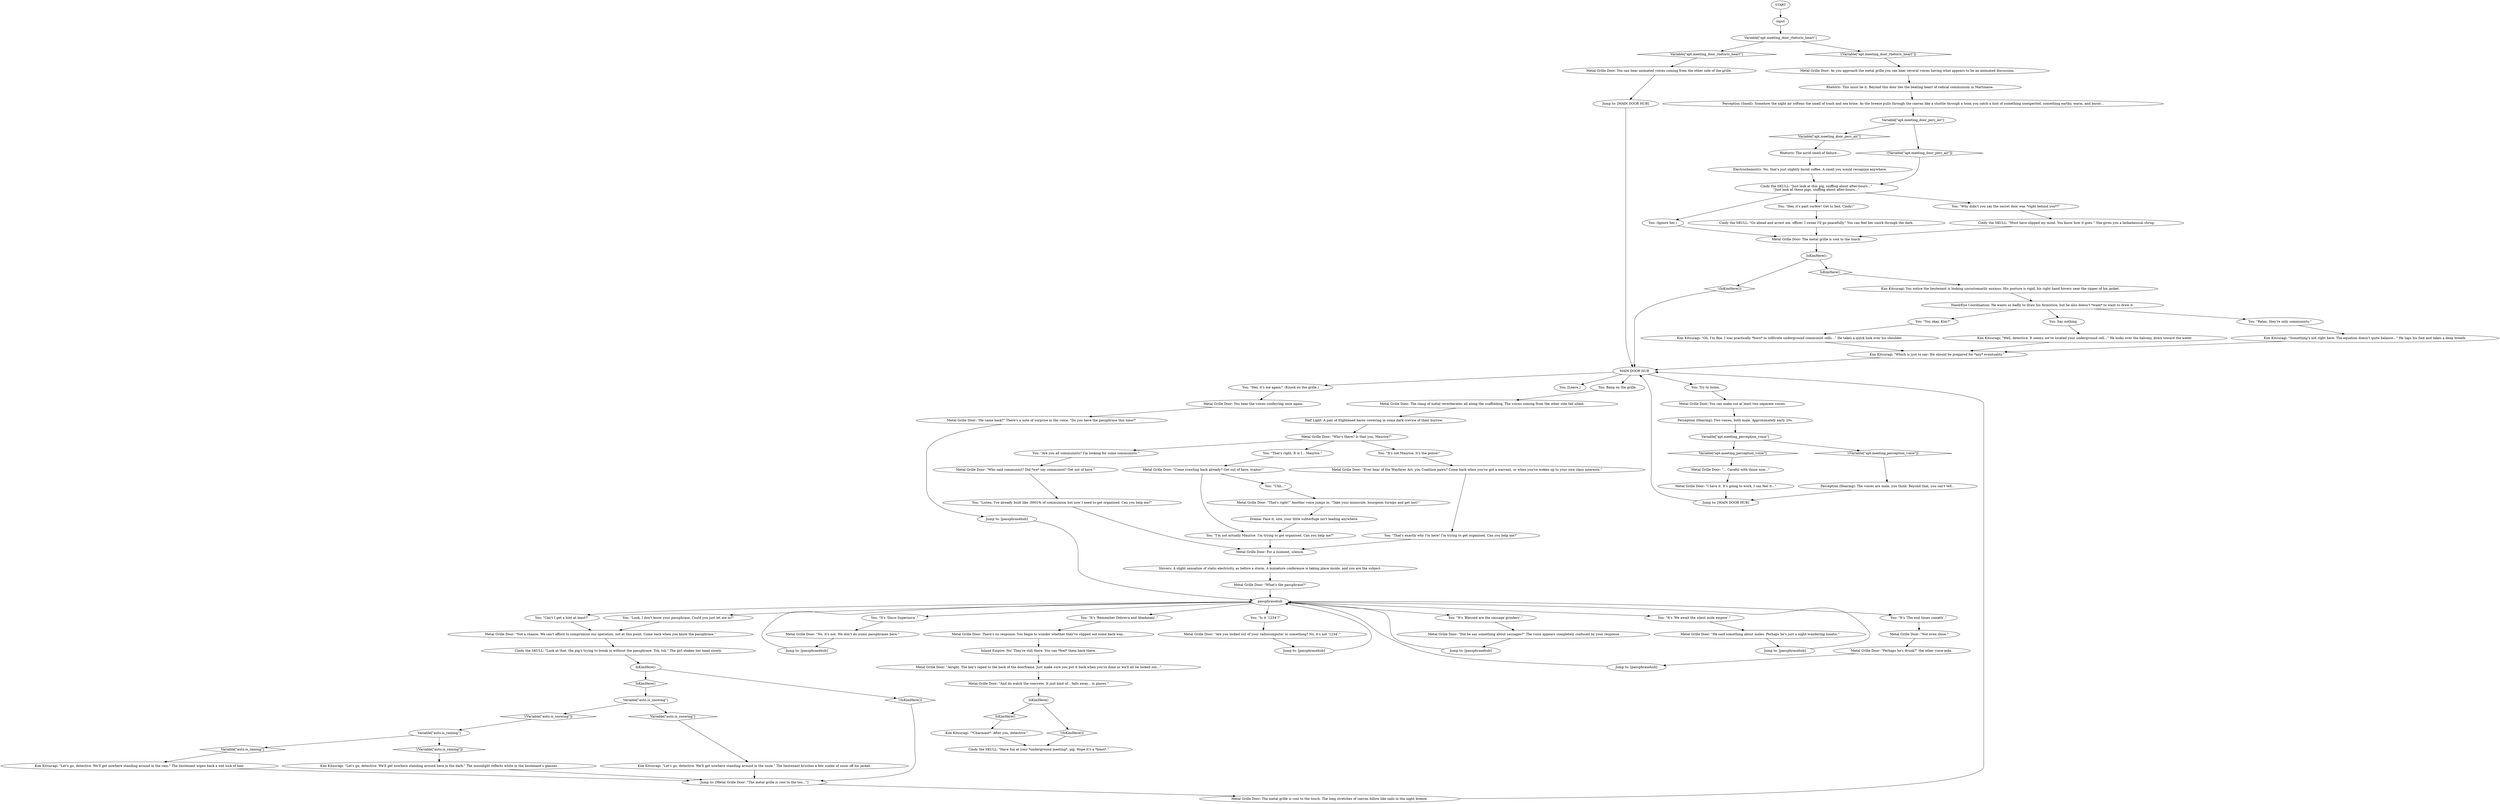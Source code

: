 # APT / COMMUNIST MEETING DOOR
# Door leading to the Storage Room where the Secret Communist Meeting takes place. (PART OF THE COMMUNIST DREAM QUEST)
# ==================================================
digraph G {
	  0 [label="START"];
	  1 [label="input"];
	  2 [label="Rhetoric: The acrid smell of failure..."];
	  3 [label="You: \"Hey, it's past curfew! Get to bed, Cindy!\""];
	  4 [label="Metal Grille Door: You hear the voices conferring once again."];
	  5 [label="Metal Grille Door: \"That's right!\" Another voice jumps in. \"Take your miniscule, bourgeois turnips and get lost!\""];
	  6 [label="Metal Grille Door: \"No, it's not. We don't do ironic passphrases here.\""];
	  7 [label="Metal Grille Door: The metal grille is cool to the touch."];
	  8 [label="You: Bang on the grille."];
	  9 [label="Drama: Face it, sire, your little subterfuge isn't leading anywhere."];
	  10 [label="You: \"Look, I don't know your passphrase. Could you just let me in?\""];
	  11 [label="Kim Kitsuragi: \"Let's go, detective. We'll get nowhere standing around in the snow.\" The lieutenant brushes a few scales of snow off his jacket."];
	  12 [label="Metal Grille Door: There's no response. You begin to wonder whether they've slipped out some back way..."];
	  13 [label="Inland Empire: No! They're still there. You can *feel* them back there."];
	  14 [label="Electrochemistry: No, that's just slightly burnt coffee. A smell you would recognise anywhere."];
	  15 [label="Kim Kitsuragi: \"Something's not right here. The equation doesn't quite balance...\" He taps his foot and takes a deep breath."];
	  16 [label="You: [Leave.]"];
	  17 [label="Metal Grille Door: \"Who said communist? Did *we* say communist? Get out of here.\""];
	  18 [label="Kim Kitsuragi: \"Well, detective. It seems we've located your underground cell...\" He looks over the balcony, down toward the water."];
	  19 [label="Metal Grille Door: \"Who's there? Is that you, Maurice?\""];
	  20 [label="Metal Grille Door: \"What's the passphrase?\""];
	  21 [label="You: \"Can't I get a hint at least?\""];
	  22 [label="Metal Grille Door: \"... Careful with those now...\""];
	  23 [label="Cindy the SKULL: \"Just look at this pig, sniffing about after-hours...\"\n\"Just look at these pigs, sniffing about after-hours...\""];
	  24 [label="You: \"Relax, they're only communists.\""];
	  25 [label="Metal Grille Door: The clang of metal reverberates all along the scaffolding. The voices coming from the other side fall silent."];
	  26 [label="Metal Grille Door: \"Not even close.\""];
	  27 [label="Perception (Hearing): Two voices, both male. Approximately early 20s."];
	  28 [label="You: \"It's not Maurice, it's the police!\""];
	  29 [label="You: \"That's exactly why I'm here! I'm trying to get organised. Can you help me?\""];
	  30 [label="Variable[\"auto.is_raining\"]"];
	  31 [label="Variable[\"auto.is_raining\"]", shape=diamond];
	  32 [label="!(Variable[\"auto.is_raining\"])", shape=diamond];
	  33 [label="Metal Grille Door: \"Are you locked out of your radiocomputer or something? No, it's not '1234'.\""];
	  34 [label="Jump to: [passphrasehub]"];
	  35 [label="Kim Kitsuragi: You notice the lieutenant is looking uncustomarily anxious. His posture is rigid, his right hand hovers near the zipper of his jacket."];
	  36 [label="You: Try to listen."];
	  37 [label="Cindy the SKULL: \"Go ahead and arrest me, officer. I swear I'll go peacefully.\" You can feel her smirk through the dark."];
	  38 [label="MAIN DOOR HUB"];
	  39 [label="Jump to: [MAIN DOOR HUB]"];
	  40 [label="You: \"Uhh...\""];
	  41 [label="IsKimHere()"];
	  42 [label="IsKimHere()", shape=diamond];
	  43 [label="!(IsKimHere())", shape=diamond];
	  44 [label="Metal Grille Door: \"He said something about moles. Perhaps he's just a night-wandering lunatic.\""];
	  45 [label="Shivers: A slight sensation of static electricity, as before a storm. A miniature conference is taking place inside, and you are the subject."];
	  46 [label="You: \"It's 'The end times cometh'.\""];
	  47 [label="Jump to: [passphrasehub]"];
	  48 [label="Metal Grille Door: You can hear animated voices coming from the other side of the grille."];
	  49 [label="Hand/Eye Coordination: He wants so badly to draw his Armistice, but he also doesn't *want* to want to draw it."];
	  50 [label="passphrasehub"];
	  51 [label="Metal Grille Door: \"Not a chance. We can't afford to compromise our operation, not at this point. Come back when you know the passphrase.\""];
	  52 [label="Variable[\"apt.meeting_perception_voice\"]"];
	  53 [label="Variable[\"apt.meeting_perception_voice\"]", shape=diamond];
	  54 [label="!(Variable[\"apt.meeting_perception_voice\"])", shape=diamond];
	  55 [label="Perception (Smell): Somehow the night air softens the smell of trash and sea brine. As the breeze pulls through the canvas like a shuttle through a loom you catch a hint of something unexpected, something earthy, warm, and burnt..."];
	  57 [label="Jump to: [passphrasehub]"];
	  58 [label="You: \"Are you all communists? I'm looking for some communists.\""];
	  59 [label="Metal Grille Door: \"I have it. It's going to work, I can feel it...\""];
	  60 [label="You: \"I'm not actually Maurice. I'm trying to get organised. Can you help me?\""];
	  61 [label="Cindy the SKULL: \"Look at that, the pig's trying to break in without the passphrase. Tsk, tsk.\" The girl shakes her head slowly."];
	  62 [label="Variable[\"apt.meeting_door_rhetoric_heart\"]"];
	  63 [label="Variable[\"apt.meeting_door_rhetoric_heart\"]", shape=diamond];
	  64 [label="!(Variable[\"apt.meeting_door_rhetoric_heart\"])", shape=diamond];
	  65 [label="Metal Grille Door: The metal grille is cool to the touch. The long stretches of canvas billow like sails in the night breeze."];
	  66 [label="You: \"Hey, it's me again!\" (Knock on the grille.)"];
	  67 [label="Variable[\"auto.is_snowing\"]"];
	  68 [label="Variable[\"auto.is_snowing\"]", shape=diamond];
	  69 [label="!(Variable[\"auto.is_snowing\"])", shape=diamond];
	  70 [label="Metal Grille Door: \"And do watch the concrete. It just kind of... falls away... in places.\""];
	  71 [label="Variable[\"apt.meeting_door_perc_air\"]"];
	  72 [label="Variable[\"apt.meeting_door_perc_air\"]", shape=diamond];
	  73 [label="!(Variable[\"apt.meeting_door_perc_air\"])", shape=diamond];
	  74 [label="Rhetoric: This must be it. Beyond this door lies the beating heart of radical communism in Martinaise."];
	  75 [label="Kim Kitsuragi: \"Oh, I'm fine. I was practically *born* to infiltrate underground communist cells...\" He takes a quick look over his shoulder."];
	  76 [label="Metal Grille Door: You can make out at least two separate voices."];
	  77 [label="Metal Grille Door: \"Ever hear of the Wayfarer Act, you Coalition pawn? Come back when you've got a warrant, or when you've woken up to your own class interests.\""];
	  78 [label="You: \"It's 'Disco Supernova'.\""];
	  79 [label="Jump to: [passphrasehub]"];
	  80 [label="Metal Grille Door: \"Perhaps he's drunk?\" the other voice asks."];
	  81 [label="You: \"You okay, Kim?\""];
	  82 [label="You: \"Is it '1234'?\""];
	  83 [label="Jump to: [MAIN DOOR HUB]"];
	  84 [label="Metal Grille Door: \"Come crawling back already? Get out of here, traitor!\""];
	  85 [label="You: \"Listen, I've already built like .0001% of communism but now I need to get organised. Can you help me?\""];
	  86 [label="Metal Grille Door: For a moment, silence."];
	  87 [label="Kim Kitsuragi: \"Let's go, detective. We'll get nowhere standing around in the rain.\" The lieutenant wipes back a wet lock of hair."];
	  88 [label="Metal Grille Door: \"Alright. The key's taped to the back of the doorframe. Just make sure you put it back when you're done or we'll all be locked out...\""];
	  89 [label="Kim Kitsuragi: \"*Charmant*. After you, detective.\""];
	  90 [label="Metal Grille Door: As you approach the metal grille you can hear several voices having what appears to be an animated discussion."];
	  91 [label="Cindy the SKULL: \"Must have slipped my mind. You know how it goes.\" She gives you a lackadaisical shrug."];
	  92 [label="Metal Grille Door: \"He came back?\" There's a note of surprise in the voice. \"Do you have the passphrase this time?\""];
	  93 [label="You: \"It's 'We await the silent mole empire'.\""];
	  94 [label="You: \"It's 'Blessed are the sausage grinders'.\""];
	  95 [label="Jump to: [passphrasehub]"];
	  96 [label="You: \"Why didn't you say the secret door was *right behind you*?\""];
	  97 [label="IsKimHere()"];
	  98 [label="IsKimHere()", shape=diamond];
	  99 [label="!(IsKimHere())", shape=diamond];
	  100 [label="You: Say nothing."];
	  101 [label="You: \"That's right. It is I... Maurice.\""];
	  102 [label="Cindy the SKULL: \"Have fun at your *underground meeting*, pig. Hope it's a *blast*.\""];
	  103 [label="Jump to: [passphrasehub]"];
	  104 [label="You: (Ignore her.)"];
	  105 [label="Kim Kitsuragi: \"Which is just to say: We should be prepared for *any* eventuality.\""];
	  106 [label="Half Light: A pair of frightened hares cowering in some dark crevice of their burrow."];
	  107 [label="Perception (Hearing): The voices are male, you think. Beyond that, you can't tell..."];
	  108 [label="Kim Kitsuragi: \"Let's go, detective. We'll get nowhere standing around here in the dark.\" The moonlight reflects white in the lieutenant's glasses."];
	  109 [label="IsKimHere()"];
	  110 [label="IsKimHere()", shape=diamond];
	  111 [label="!(IsKimHere())", shape=diamond];
	  112 [label="You: \"It's 'Remember Dobreva and Abadanaiz'.\""];
	  113 [label="Jump to: [Metal Grille Door: \"The metal grille is cool to the tou...\"]"];
	  114 [label="Metal Grille Door: \"Did he say something about sausages?\" The voice appears completely confused by your response"];
	  0 -> 1
	  1 -> 62
	  2 -> 14
	  3 -> 37
	  4 -> 92
	  5 -> 9
	  6 -> 47
	  7 -> 97
	  8 -> 25
	  9 -> 60
	  10 -> 51
	  11 -> 113
	  12 -> 13
	  13 -> 88
	  14 -> 23
	  15 -> 105
	  17 -> 85
	  18 -> 105
	  19 -> 58
	  19 -> 28
	  19 -> 101
	  20 -> 50
	  21 -> 51
	  22 -> 59
	  23 -> 96
	  23 -> 3
	  23 -> 104
	  24 -> 15
	  25 -> 106
	  26 -> 80
	  27 -> 52
	  28 -> 77
	  29 -> 86
	  30 -> 32
	  30 -> 31
	  31 -> 87
	  32 -> 108
	  33 -> 79
	  34 -> 50
	  35 -> 49
	  36 -> 76
	  37 -> 7
	  38 -> 8
	  38 -> 16
	  38 -> 66
	  38 -> 36
	  39 -> 38
	  40 -> 5
	  41 -> 42
	  41 -> 43
	  42 -> 67
	  43 -> 113
	  44 -> 34
	  45 -> 20
	  46 -> 26
	  47 -> 50
	  48 -> 83
	  49 -> 24
	  49 -> 81
	  49 -> 100
	  50 -> 10
	  50 -> 46
	  50 -> 78
	  50 -> 112
	  50 -> 82
	  50 -> 21
	  50 -> 93
	  50 -> 94
	  51 -> 61
	  52 -> 53
	  52 -> 54
	  53 -> 22
	  54 -> 107
	  55 -> 71
	  57 -> 50
	  58 -> 17
	  59 -> 39
	  60 -> 86
	  61 -> 41
	  62 -> 64
	  62 -> 63
	  63 -> 48
	  64 -> 90
	  65 -> 38
	  66 -> 4
	  67 -> 68
	  67 -> 69
	  68 -> 11
	  69 -> 30
	  70 -> 109
	  71 -> 72
	  71 -> 73
	  72 -> 2
	  73 -> 23
	  74 -> 55
	  75 -> 105
	  76 -> 27
	  77 -> 29
	  78 -> 6
	  79 -> 50
	  80 -> 95
	  81 -> 75
	  82 -> 33
	  83 -> 38
	  84 -> 40
	  84 -> 60
	  85 -> 86
	  86 -> 45
	  87 -> 113
	  88 -> 70
	  89 -> 102
	  90 -> 74
	  91 -> 7
	  92 -> 57
	  93 -> 44
	  94 -> 114
	  95 -> 50
	  96 -> 91
	  97 -> 98
	  97 -> 99
	  98 -> 35
	  99 -> 38
	  100 -> 18
	  101 -> 84
	  103 -> 50
	  104 -> 7
	  105 -> 38
	  106 -> 19
	  107 -> 39
	  108 -> 113
	  109 -> 110
	  109 -> 111
	  110 -> 89
	  111 -> 102
	  112 -> 12
	  113 -> 65
	  114 -> 103
}


